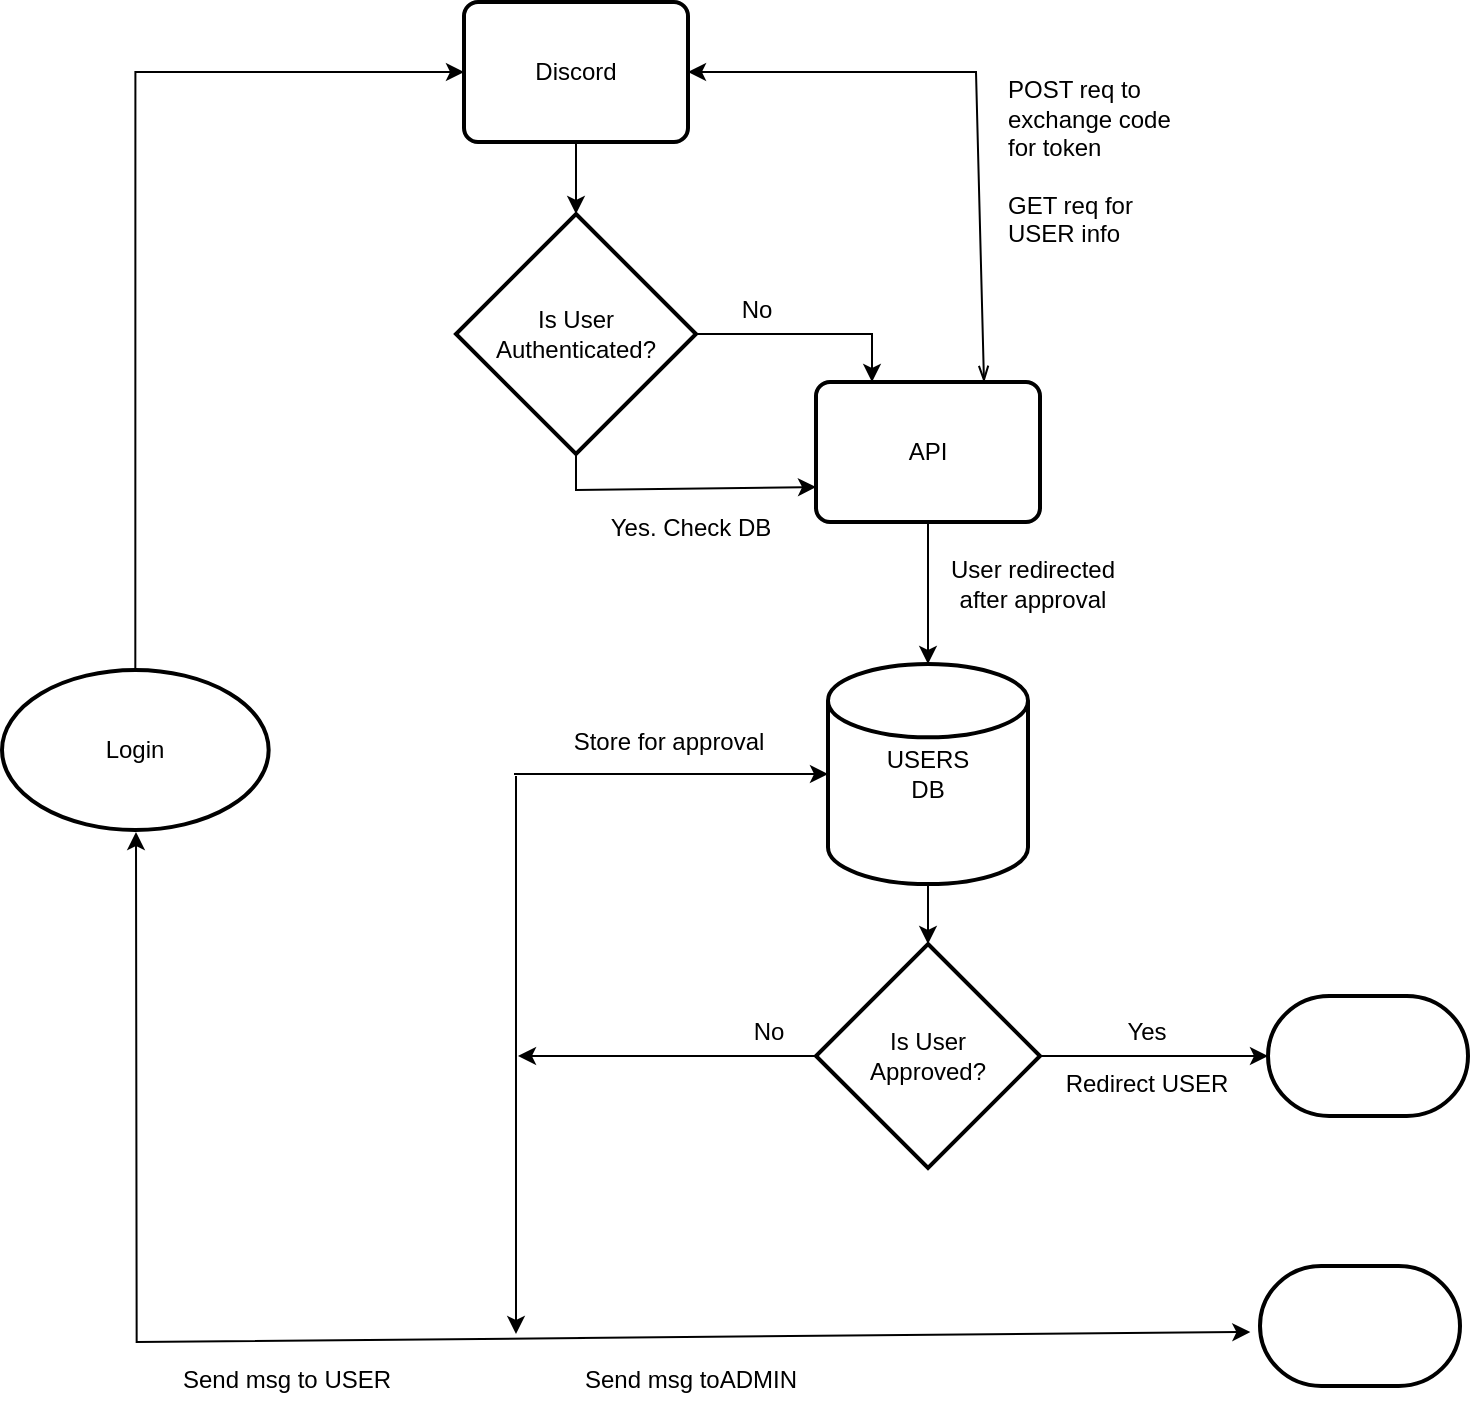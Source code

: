 <mxfile version="27.0.5">
  <diagram name="Page-1" id="Es7dlJTiJtThPq93zBnB">
    <mxGraphModel dx="1270" dy="841" grid="0" gridSize="10" guides="1" tooltips="1" connect="1" arrows="1" fold="1" page="1" pageScale="1" pageWidth="850" pageHeight="1100" math="0" shadow="0">
      <root>
        <mxCell id="0" />
        <mxCell id="1" parent="0" />
        <mxCell id="3SwmeYGQy-dHTSV5trK3-1" value="USERS&lt;div&gt;DB&lt;/div&gt;" style="strokeWidth=2;html=1;shape=mxgraph.flowchart.database;whiteSpace=wrap;" parent="1" vertex="1">
          <mxGeometry x="486" y="671" width="100" height="110" as="geometry" />
        </mxCell>
        <mxCell id="3SwmeYGQy-dHTSV5trK3-2" value="Discord" style="rounded=1;whiteSpace=wrap;html=1;absoluteArcSize=1;arcSize=14;strokeWidth=2;" parent="1" vertex="1">
          <mxGeometry x="304" y="340" width="112" height="70" as="geometry" />
        </mxCell>
        <mxCell id="3SwmeYGQy-dHTSV5trK3-3" value="Login" style="strokeWidth=2;html=1;shape=mxgraph.flowchart.start_1;whiteSpace=wrap;" parent="1" vertex="1">
          <mxGeometry x="73" y="674" width="133.33" height="80" as="geometry" />
        </mxCell>
        <mxCell id="3SwmeYGQy-dHTSV5trK3-4" value="Is User Authenticated?" style="strokeWidth=2;html=1;shape=mxgraph.flowchart.decision;whiteSpace=wrap;" parent="1" vertex="1">
          <mxGeometry x="300" y="446" width="120" height="120" as="geometry" />
        </mxCell>
        <mxCell id="3SwmeYGQy-dHTSV5trK3-5" value="API" style="rounded=1;whiteSpace=wrap;html=1;absoluteArcSize=1;arcSize=14;strokeWidth=2;" parent="1" vertex="1">
          <mxGeometry x="480" y="530" width="112" height="70" as="geometry" />
        </mxCell>
        <mxCell id="3SwmeYGQy-dHTSV5trK3-8" style="edgeStyle=orthogonalEdgeStyle;rounded=0;orthogonalLoop=1;jettySize=auto;html=1;exitX=0.5;exitY=0;exitDx=0;exitDy=0;exitPerimeter=0;entryX=0;entryY=0.5;entryDx=0;entryDy=0;" parent="1" source="3SwmeYGQy-dHTSV5trK3-3" target="3SwmeYGQy-dHTSV5trK3-2" edge="1">
          <mxGeometry relative="1" as="geometry">
            <mxPoint x="237" y="457" as="targetPoint" />
          </mxGeometry>
        </mxCell>
        <mxCell id="3SwmeYGQy-dHTSV5trK3-13" value="" style="endArrow=classic;html=1;rounded=0;entryX=1;entryY=0.5;entryDx=0;entryDy=0;startArrow=openThin;startFill=0;exitX=0.75;exitY=0;exitDx=0;exitDy=0;" parent="1" source="3SwmeYGQy-dHTSV5trK3-5" target="3SwmeYGQy-dHTSV5trK3-2" edge="1">
          <mxGeometry width="50" height="50" relative="1" as="geometry">
            <mxPoint x="536" y="530" as="sourcePoint" />
            <mxPoint x="430" y="370" as="targetPoint" />
            <Array as="points">
              <mxPoint x="560" y="375" />
            </Array>
          </mxGeometry>
        </mxCell>
        <mxCell id="3SwmeYGQy-dHTSV5trK3-14" value="User redirected&lt;div&gt;after approval&lt;/div&gt;" style="text;html=1;align=center;verticalAlign=middle;resizable=0;points=[];autosize=1;strokeColor=none;fillColor=none;" parent="1" vertex="1">
          <mxGeometry x="538" y="610" width="100" height="41" as="geometry" />
        </mxCell>
        <mxCell id="3SwmeYGQy-dHTSV5trK3-15" value="POST req to&amp;nbsp;&lt;div&gt;&lt;div style=&quot;&quot;&gt;&lt;span style=&quot;background-color: transparent; color: light-dark(rgb(0, 0, 0), rgb(255, 255, 255));&quot;&gt;exchange code&lt;/span&gt;&lt;/div&gt;&lt;div&gt;for token&lt;/div&gt;&lt;/div&gt;&lt;div&gt;&lt;br&gt;&lt;/div&gt;&lt;div&gt;GET req for&lt;/div&gt;&lt;div&gt;USER info&lt;/div&gt;" style="text;html=1;align=left;verticalAlign=middle;resizable=0;points=[];autosize=1;strokeColor=none;fillColor=none;" parent="1" vertex="1">
          <mxGeometry x="574" y="371" width="99" height="98" as="geometry" />
        </mxCell>
        <mxCell id="3SwmeYGQy-dHTSV5trK3-16" value="Is User&lt;div&gt;Approved?&lt;/div&gt;" style="strokeWidth=2;html=1;shape=mxgraph.flowchart.decision;whiteSpace=wrap;" parent="1" vertex="1">
          <mxGeometry x="480" y="811" width="112" height="112" as="geometry" />
        </mxCell>
        <mxCell id="3SwmeYGQy-dHTSV5trK3-18" value="" style="endArrow=classic;html=1;rounded=0;exitX=0.5;exitY=1;exitDx=0;exitDy=0;" parent="1" source="3SwmeYGQy-dHTSV5trK3-5" target="3SwmeYGQy-dHTSV5trK3-1" edge="1">
          <mxGeometry width="50" height="50" relative="1" as="geometry">
            <mxPoint x="528" y="602" as="sourcePoint" />
            <mxPoint x="621" y="633" as="targetPoint" />
          </mxGeometry>
        </mxCell>
        <mxCell id="3SwmeYGQy-dHTSV5trK3-19" value="Store for approval" style="text;html=1;align=center;verticalAlign=middle;resizable=0;points=[];autosize=1;strokeColor=none;fillColor=none;" parent="1" vertex="1">
          <mxGeometry x="349" y="697" width="113" height="26" as="geometry" />
        </mxCell>
        <mxCell id="3SwmeYGQy-dHTSV5trK3-20" value="" style="endArrow=classic;html=1;rounded=0;entryX=0;entryY=0.5;entryDx=0;entryDy=0;entryPerimeter=0;exitX=1;exitY=0.5;exitDx=0;exitDy=0;exitPerimeter=0;" parent="1" source="3SwmeYGQy-dHTSV5trK3-16" target="3SwmeYGQy-dHTSV5trK3-40" edge="1">
          <mxGeometry width="50" height="50" relative="1" as="geometry">
            <mxPoint x="782.4" y="742.0" as="sourcePoint" />
            <mxPoint x="713.6" y="742.84" as="targetPoint" />
          </mxGeometry>
        </mxCell>
        <mxCell id="3SwmeYGQy-dHTSV5trK3-22" value="" style="endArrow=classic;html=1;rounded=0;entryX=0.5;entryY=0;entryDx=0;entryDy=0;entryPerimeter=0;exitX=0.5;exitY=1;exitDx=0;exitDy=0;" parent="1" source="3SwmeYGQy-dHTSV5trK3-2" target="3SwmeYGQy-dHTSV5trK3-4" edge="1">
          <mxGeometry width="50" height="50" relative="1" as="geometry">
            <mxPoint x="265" y="477" as="sourcePoint" />
            <mxPoint x="315" y="427" as="targetPoint" />
          </mxGeometry>
        </mxCell>
        <mxCell id="3SwmeYGQy-dHTSV5trK3-23" value="" style="endArrow=classic;html=1;rounded=0;entryX=0;entryY=0.75;entryDx=0;entryDy=0;exitX=0.5;exitY=1;exitDx=0;exitDy=0;exitPerimeter=0;" parent="1" source="3SwmeYGQy-dHTSV5trK3-4" target="3SwmeYGQy-dHTSV5trK3-5" edge="1">
          <mxGeometry width="50" height="50" relative="1" as="geometry">
            <mxPoint x="383" y="632" as="sourcePoint" />
            <mxPoint x="433" y="582" as="targetPoint" />
            <Array as="points">
              <mxPoint x="360" y="584" />
            </Array>
          </mxGeometry>
        </mxCell>
        <mxCell id="3SwmeYGQy-dHTSV5trK3-24" value="" style="endArrow=classic;html=1;rounded=0;exitX=1;exitY=0.5;exitDx=0;exitDy=0;exitPerimeter=0;entryX=0.25;entryY=0;entryDx=0;entryDy=0;" parent="1" source="3SwmeYGQy-dHTSV5trK3-4" target="3SwmeYGQy-dHTSV5trK3-5" edge="1">
          <mxGeometry width="50" height="50" relative="1" as="geometry">
            <mxPoint x="652" y="531" as="sourcePoint" />
            <mxPoint x="702" y="481" as="targetPoint" />
            <Array as="points">
              <mxPoint x="508" y="506" />
            </Array>
          </mxGeometry>
        </mxCell>
        <mxCell id="3SwmeYGQy-dHTSV5trK3-25" value="No" style="text;html=1;align=center;verticalAlign=middle;resizable=0;points=[];autosize=1;strokeColor=none;fillColor=none;" parent="1" vertex="1">
          <mxGeometry x="433" y="481" width="33" height="26" as="geometry" />
        </mxCell>
        <mxCell id="3SwmeYGQy-dHTSV5trK3-29" value="Yes. Check DB" style="text;html=1;align=center;verticalAlign=middle;resizable=0;points=[];autosize=1;strokeColor=none;fillColor=none;" parent="1" vertex="1">
          <mxGeometry x="368" y="590" width="98" height="26" as="geometry" />
        </mxCell>
        <mxCell id="3SwmeYGQy-dHTSV5trK3-31" value="" style="endArrow=classic;html=1;rounded=0;entryX=0;entryY=0.75;entryDx=0;entryDy=0;" parent="1" edge="1">
          <mxGeometry width="50" height="50" relative="1" as="geometry">
            <mxPoint x="361.17" y="1008" as="sourcePoint" />
            <mxPoint x="697.17" y="1005" as="targetPoint" />
          </mxGeometry>
        </mxCell>
        <mxCell id="3SwmeYGQy-dHTSV5trK3-32" value="Send msg toADMIN" style="text;html=1;align=center;verticalAlign=middle;resizable=0;points=[];autosize=1;strokeColor=none;fillColor=none;" parent="1" vertex="1">
          <mxGeometry x="355.0" y="1016" width="124" height="26" as="geometry" />
        </mxCell>
        <mxCell id="3SwmeYGQy-dHTSV5trK3-33" value="" style="endArrow=classic;html=1;rounded=0;entryX=0.5;entryY=1;entryDx=0;entryDy=0;entryPerimeter=0;" parent="1" edge="1">
          <mxGeometry width="50" height="50" relative="1" as="geometry">
            <mxPoint x="364.33" y="1008" as="sourcePoint" />
            <mxPoint x="139.995" y="755" as="targetPoint" />
            <Array as="points">
              <mxPoint x="140.33" y="1010" />
            </Array>
          </mxGeometry>
        </mxCell>
        <mxCell id="3SwmeYGQy-dHTSV5trK3-34" value="Send msg to USER" style="text;html=1;align=center;verticalAlign=middle;resizable=0;points=[];autosize=1;strokeColor=none;fillColor=none;" parent="1" vertex="1">
          <mxGeometry x="154" y="1016" width="122" height="26" as="geometry" />
        </mxCell>
        <mxCell id="3SwmeYGQy-dHTSV5trK3-38" value="Redirect USER" style="text;html=1;align=center;verticalAlign=middle;resizable=0;points=[];autosize=1;strokeColor=none;fillColor=none;" parent="1" vertex="1">
          <mxGeometry x="595" y="868" width="99" height="26" as="geometry" />
        </mxCell>
        <mxCell id="3SwmeYGQy-dHTSV5trK3-39" value="" style="strokeWidth=2;html=1;shape=mxgraph.flowchart.terminator;whiteSpace=wrap;" parent="1" vertex="1">
          <mxGeometry x="702" y="972" width="100" height="60" as="geometry" />
        </mxCell>
        <mxCell id="3SwmeYGQy-dHTSV5trK3-40" value="" style="strokeWidth=2;html=1;shape=mxgraph.flowchart.terminator;whiteSpace=wrap;" parent="1" vertex="1">
          <mxGeometry x="706" y="837" width="100" height="60" as="geometry" />
        </mxCell>
        <mxCell id="3SwmeYGQy-dHTSV5trK3-42" value="No" style="text;html=1;align=center;verticalAlign=middle;resizable=0;points=[];autosize=1;strokeColor=none;fillColor=none;" parent="1" vertex="1">
          <mxGeometry x="439.5" y="842" width="33" height="26" as="geometry" />
        </mxCell>
        <mxCell id="3SwmeYGQy-dHTSV5trK3-43" value="" style="endArrow=classic;html=1;rounded=0;entryX=0;entryY=0.5;entryDx=0;entryDy=0;entryPerimeter=0;" parent="1" target="3SwmeYGQy-dHTSV5trK3-1" edge="1">
          <mxGeometry width="50" height="50" relative="1" as="geometry">
            <mxPoint x="329" y="726" as="sourcePoint" />
            <mxPoint x="239" y="781" as="targetPoint" />
          </mxGeometry>
        </mxCell>
        <mxCell id="3SwmeYGQy-dHTSV5trK3-44" value="Yes" style="text;html=1;align=center;verticalAlign=middle;resizable=0;points=[];autosize=1;strokeColor=none;fillColor=none;" parent="1" vertex="1">
          <mxGeometry x="625.5" y="842" width="38" height="26" as="geometry" />
        </mxCell>
        <mxCell id="3SwmeYGQy-dHTSV5trK3-45" value="" style="endArrow=classic;html=1;rounded=0;exitX=0;exitY=0.5;exitDx=0;exitDy=0;exitPerimeter=0;" parent="1" source="3SwmeYGQy-dHTSV5trK3-16" edge="1">
          <mxGeometry width="50" height="50" relative="1" as="geometry">
            <mxPoint x="378" y="861" as="sourcePoint" />
            <mxPoint x="331" y="867" as="targetPoint" />
          </mxGeometry>
        </mxCell>
        <mxCell id="3SwmeYGQy-dHTSV5trK3-46" value="" style="endArrow=classic;html=1;rounded=0;exitX=0.5;exitY=1;exitDx=0;exitDy=0;exitPerimeter=0;entryX=0.5;entryY=0;entryDx=0;entryDy=0;entryPerimeter=0;" parent="1" source="3SwmeYGQy-dHTSV5trK3-1" target="3SwmeYGQy-dHTSV5trK3-16" edge="1">
          <mxGeometry width="50" height="50" relative="1" as="geometry">
            <mxPoint x="741" y="694" as="sourcePoint" />
            <mxPoint x="791" y="644" as="targetPoint" />
          </mxGeometry>
        </mxCell>
        <mxCell id="3SwmeYGQy-dHTSV5trK3-48" value="" style="endArrow=none;html=1;rounded=0;" parent="1" edge="1">
          <mxGeometry width="50" height="50" relative="1" as="geometry">
            <mxPoint x="330" y="928" as="sourcePoint" />
            <mxPoint x="330" y="727" as="targetPoint" />
          </mxGeometry>
        </mxCell>
        <mxCell id="3SwmeYGQy-dHTSV5trK3-49" value="" style="endArrow=classic;html=1;rounded=0;" parent="1" edge="1">
          <mxGeometry width="50" height="50" relative="1" as="geometry">
            <mxPoint x="330" y="927" as="sourcePoint" />
            <mxPoint x="330" y="1006" as="targetPoint" />
          </mxGeometry>
        </mxCell>
      </root>
    </mxGraphModel>
  </diagram>
</mxfile>

